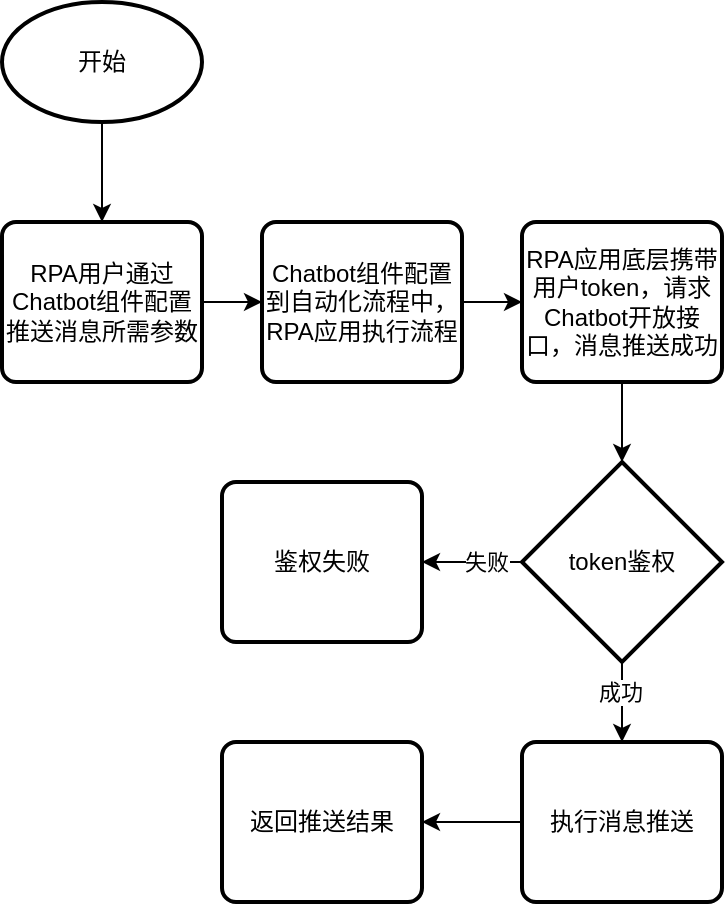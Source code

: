 <mxfile version="16.0.3" type="github">
  <diagram id="YljCYUAWfyYjaqampWYf" name="Page-1">
    <mxGraphModel dx="1038" dy="491" grid="1" gridSize="10" guides="1" tooltips="1" connect="1" arrows="1" fold="1" page="1" pageScale="1" pageWidth="827" pageHeight="1169" math="0" shadow="0">
      <root>
        <mxCell id="0" />
        <mxCell id="1" parent="0" />
        <mxCell id="1Q5I8PqP_HSmkg2mv10E-9" style="edgeStyle=orthogonalEdgeStyle;rounded=0;orthogonalLoop=1;jettySize=auto;html=1;entryX=0;entryY=0.5;entryDx=0;entryDy=0;" edge="1" parent="1" source="1Q5I8PqP_HSmkg2mv10E-1" target="1Q5I8PqP_HSmkg2mv10E-3">
          <mxGeometry relative="1" as="geometry" />
        </mxCell>
        <mxCell id="1Q5I8PqP_HSmkg2mv10E-1" value="RPA用户通过Chatbot组件配置推送消息所需参数" style="rounded=1;whiteSpace=wrap;html=1;absoluteArcSize=1;arcSize=14;strokeWidth=2;" vertex="1" parent="1">
          <mxGeometry x="290" y="300" width="100" height="80" as="geometry" />
        </mxCell>
        <mxCell id="1Q5I8PqP_HSmkg2mv10E-12" style="edgeStyle=orthogonalEdgeStyle;rounded=0;orthogonalLoop=1;jettySize=auto;html=1;entryX=0.5;entryY=0;entryDx=0;entryDy=0;entryPerimeter=0;" edge="1" parent="1" source="1Q5I8PqP_HSmkg2mv10E-2" target="1Q5I8PqP_HSmkg2mv10E-11">
          <mxGeometry relative="1" as="geometry" />
        </mxCell>
        <mxCell id="1Q5I8PqP_HSmkg2mv10E-2" value="RPA应用底层携带用户token，请求Chatbot开放接口，消息推送成功" style="rounded=1;whiteSpace=wrap;html=1;absoluteArcSize=1;arcSize=14;strokeWidth=2;" vertex="1" parent="1">
          <mxGeometry x="550" y="300" width="100" height="80" as="geometry" />
        </mxCell>
        <mxCell id="1Q5I8PqP_HSmkg2mv10E-10" style="edgeStyle=orthogonalEdgeStyle;rounded=0;orthogonalLoop=1;jettySize=auto;html=1;entryX=0;entryY=0.5;entryDx=0;entryDy=0;" edge="1" parent="1" source="1Q5I8PqP_HSmkg2mv10E-3" target="1Q5I8PqP_HSmkg2mv10E-2">
          <mxGeometry relative="1" as="geometry" />
        </mxCell>
        <mxCell id="1Q5I8PqP_HSmkg2mv10E-3" value="Chatbot组件配置到自动化流程中，RPA应用执行流程" style="rounded=1;whiteSpace=wrap;html=1;absoluteArcSize=1;arcSize=14;strokeWidth=2;" vertex="1" parent="1">
          <mxGeometry x="420" y="300" width="100" height="80" as="geometry" />
        </mxCell>
        <mxCell id="1Q5I8PqP_HSmkg2mv10E-23" value="" style="edgeStyle=orthogonalEdgeStyle;rounded=0;orthogonalLoop=1;jettySize=auto;html=1;" edge="1" parent="1" source="1Q5I8PqP_HSmkg2mv10E-4" target="1Q5I8PqP_HSmkg2mv10E-1">
          <mxGeometry relative="1" as="geometry" />
        </mxCell>
        <mxCell id="1Q5I8PqP_HSmkg2mv10E-4" value="开始" style="strokeWidth=2;html=1;shape=mxgraph.flowchart.start_1;whiteSpace=wrap;" vertex="1" parent="1">
          <mxGeometry x="290" y="190" width="100" height="60" as="geometry" />
        </mxCell>
        <mxCell id="1Q5I8PqP_HSmkg2mv10E-16" style="edgeStyle=orthogonalEdgeStyle;rounded=0;orthogonalLoop=1;jettySize=auto;html=1;entryX=0.5;entryY=0;entryDx=0;entryDy=0;" edge="1" parent="1" source="1Q5I8PqP_HSmkg2mv10E-11" target="1Q5I8PqP_HSmkg2mv10E-13">
          <mxGeometry relative="1" as="geometry" />
        </mxCell>
        <mxCell id="1Q5I8PqP_HSmkg2mv10E-19" value="成功" style="edgeLabel;html=1;align=center;verticalAlign=middle;resizable=0;points=[];" vertex="1" connectable="0" parent="1Q5I8PqP_HSmkg2mv10E-16">
          <mxGeometry x="-0.257" y="-1" relative="1" as="geometry">
            <mxPoint as="offset" />
          </mxGeometry>
        </mxCell>
        <mxCell id="1Q5I8PqP_HSmkg2mv10E-21" value="" style="edgeStyle=orthogonalEdgeStyle;rounded=0;orthogonalLoop=1;jettySize=auto;html=1;" edge="1" parent="1" source="1Q5I8PqP_HSmkg2mv10E-11" target="1Q5I8PqP_HSmkg2mv10E-20">
          <mxGeometry relative="1" as="geometry" />
        </mxCell>
        <mxCell id="1Q5I8PqP_HSmkg2mv10E-22" value="失败" style="edgeLabel;html=1;align=center;verticalAlign=middle;resizable=0;points=[];" vertex="1" connectable="0" parent="1Q5I8PqP_HSmkg2mv10E-21">
          <mxGeometry x="-0.253" relative="1" as="geometry">
            <mxPoint as="offset" />
          </mxGeometry>
        </mxCell>
        <mxCell id="1Q5I8PqP_HSmkg2mv10E-11" value="token鉴权" style="strokeWidth=2;html=1;shape=mxgraph.flowchart.decision;whiteSpace=wrap;" vertex="1" parent="1">
          <mxGeometry x="550" y="420" width="100" height="100" as="geometry" />
        </mxCell>
        <mxCell id="1Q5I8PqP_HSmkg2mv10E-18" value="" style="edgeStyle=orthogonalEdgeStyle;rounded=0;orthogonalLoop=1;jettySize=auto;html=1;" edge="1" parent="1" source="1Q5I8PqP_HSmkg2mv10E-13" target="1Q5I8PqP_HSmkg2mv10E-17">
          <mxGeometry relative="1" as="geometry" />
        </mxCell>
        <mxCell id="1Q5I8PqP_HSmkg2mv10E-13" value="执行消息推送" style="rounded=1;whiteSpace=wrap;html=1;absoluteArcSize=1;arcSize=14;strokeWidth=2;" vertex="1" parent="1">
          <mxGeometry x="550" y="560" width="100" height="80" as="geometry" />
        </mxCell>
        <mxCell id="1Q5I8PqP_HSmkg2mv10E-17" value="返回推送结果" style="rounded=1;whiteSpace=wrap;html=1;absoluteArcSize=1;arcSize=14;strokeWidth=2;" vertex="1" parent="1">
          <mxGeometry x="400" y="560" width="100" height="80" as="geometry" />
        </mxCell>
        <mxCell id="1Q5I8PqP_HSmkg2mv10E-20" value="鉴权失败" style="rounded=1;whiteSpace=wrap;html=1;absoluteArcSize=1;arcSize=14;strokeWidth=2;" vertex="1" parent="1">
          <mxGeometry x="400" y="430" width="100" height="80" as="geometry" />
        </mxCell>
      </root>
    </mxGraphModel>
  </diagram>
</mxfile>

